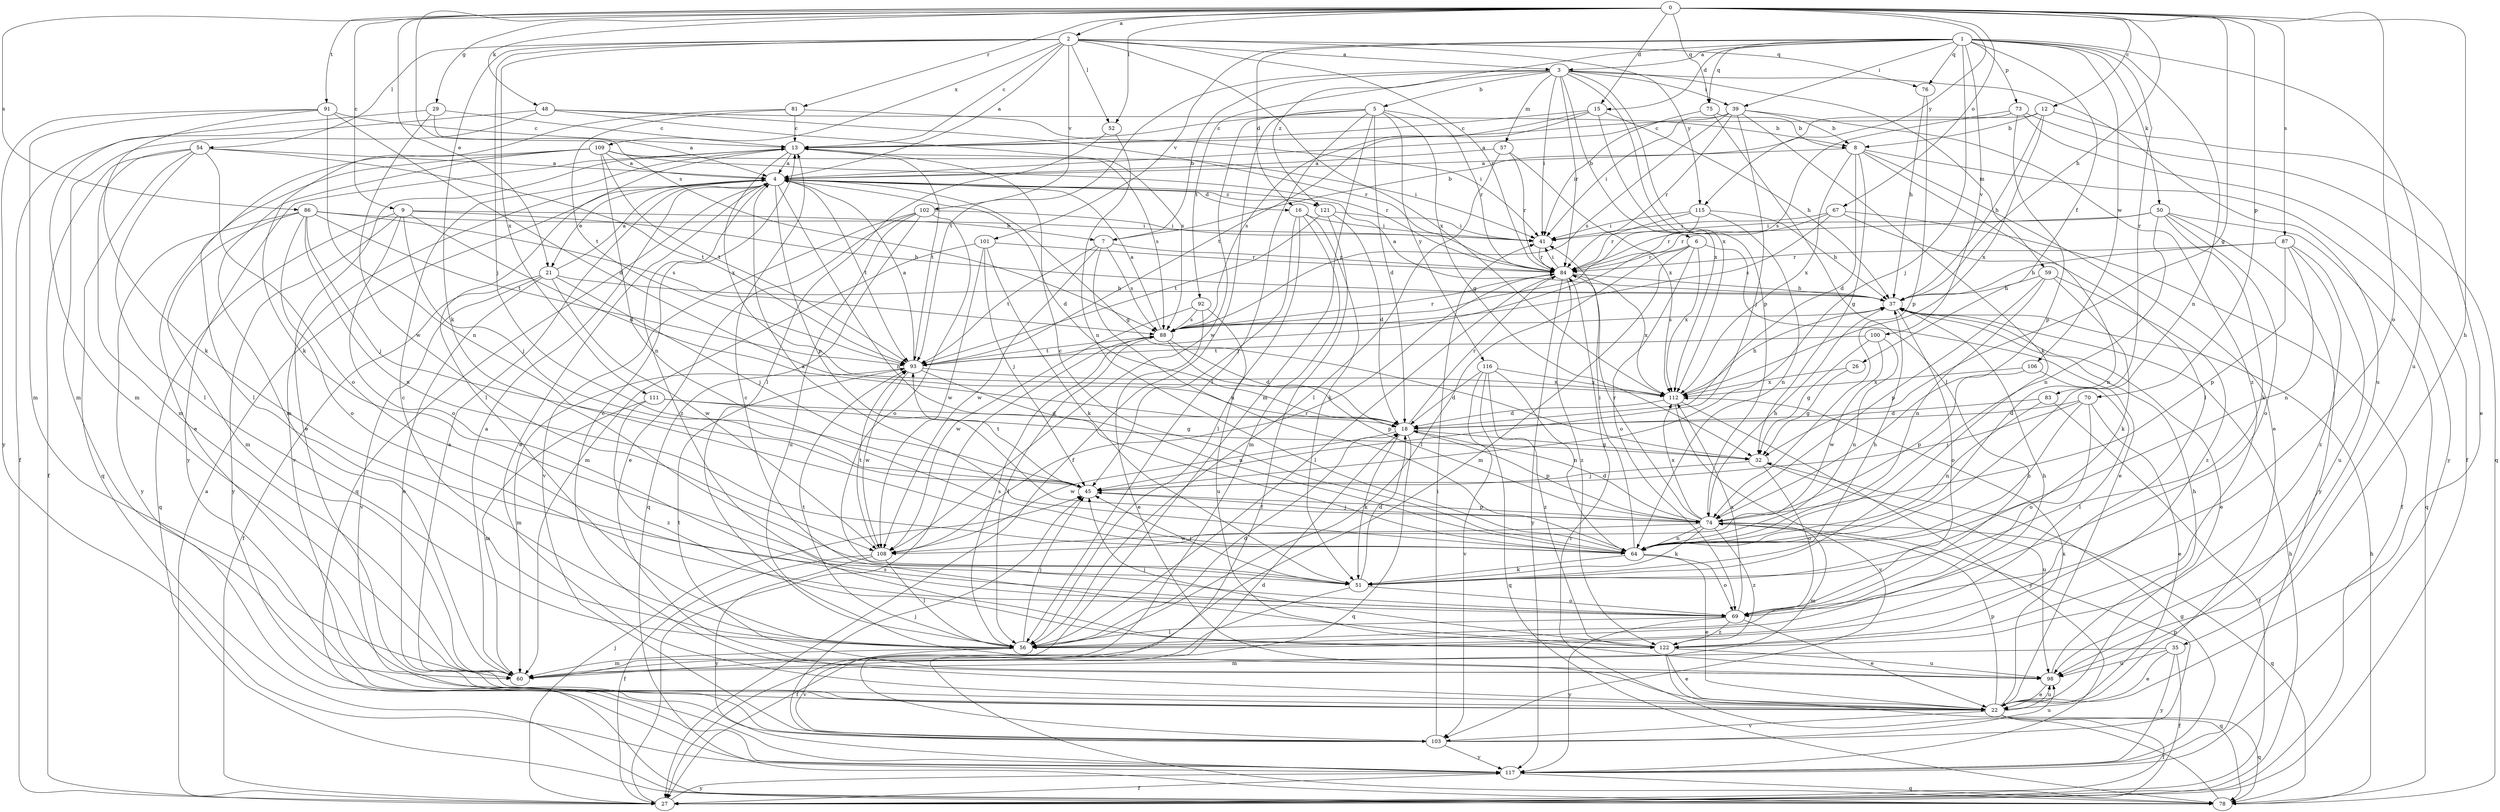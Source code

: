 strict digraph  {
0;
1;
2;
3;
4;
5;
6;
7;
8;
9;
12;
13;
15;
16;
18;
21;
22;
26;
27;
29;
32;
35;
37;
39;
41;
45;
48;
50;
51;
52;
54;
56;
57;
59;
60;
64;
67;
69;
70;
73;
74;
75;
76;
78;
81;
83;
84;
86;
87;
88;
91;
92;
93;
98;
100;
101;
102;
103;
106;
108;
109;
111;
112;
115;
116;
117;
121;
122;
0 -> 2  [label=a];
0 -> 9  [label=c];
0 -> 12  [label=c];
0 -> 15  [label=d];
0 -> 21  [label=e];
0 -> 29  [label=g];
0 -> 32  [label=g];
0 -> 35  [label=h];
0 -> 37  [label=h];
0 -> 48  [label=k];
0 -> 52  [label=l];
0 -> 67  [label=o];
0 -> 69  [label=o];
0 -> 70  [label=p];
0 -> 75  [label=q];
0 -> 81  [label=r];
0 -> 86  [label=s];
0 -> 87  [label=s];
0 -> 88  [label=s];
0 -> 91  [label=t];
0 -> 115  [label=y];
1 -> 3  [label=a];
1 -> 15  [label=d];
1 -> 16  [label=d];
1 -> 26  [label=f];
1 -> 39  [label=i];
1 -> 45  [label=j];
1 -> 50  [label=k];
1 -> 64  [label=n];
1 -> 73  [label=p];
1 -> 75  [label=q];
1 -> 76  [label=q];
1 -> 83  [label=r];
1 -> 98  [label=u];
1 -> 100  [label=v];
1 -> 101  [label=v];
1 -> 106  [label=w];
1 -> 121  [label=z];
2 -> 3  [label=a];
2 -> 4  [label=a];
2 -> 13  [label=c];
2 -> 45  [label=j];
2 -> 51  [label=k];
2 -> 52  [label=l];
2 -> 54  [label=l];
2 -> 76  [label=q];
2 -> 84  [label=r];
2 -> 102  [label=v];
2 -> 109  [label=x];
2 -> 111  [label=x];
2 -> 112  [label=x];
2 -> 115  [label=y];
3 -> 5  [label=b];
3 -> 6  [label=b];
3 -> 7  [label=b];
3 -> 39  [label=i];
3 -> 41  [label=i];
3 -> 57  [label=m];
3 -> 59  [label=m];
3 -> 74  [label=p];
3 -> 84  [label=r];
3 -> 92  [label=t];
3 -> 93  [label=t];
3 -> 98  [label=u];
3 -> 112  [label=x];
4 -> 16  [label=d];
4 -> 18  [label=d];
4 -> 21  [label=e];
4 -> 22  [label=e];
4 -> 32  [label=g];
4 -> 64  [label=n];
4 -> 74  [label=p];
4 -> 78  [label=q];
4 -> 93  [label=t];
4 -> 103  [label=v];
4 -> 121  [label=z];
4 -> 122  [label=z];
5 -> 13  [label=c];
5 -> 18  [label=d];
5 -> 27  [label=f];
5 -> 32  [label=g];
5 -> 56  [label=l];
5 -> 60  [label=m];
5 -> 84  [label=r];
5 -> 108  [label=w];
5 -> 116  [label=y];
6 -> 22  [label=e];
6 -> 56  [label=l];
6 -> 60  [label=m];
6 -> 69  [label=o];
6 -> 84  [label=r];
6 -> 112  [label=x];
7 -> 64  [label=n];
7 -> 84  [label=r];
7 -> 88  [label=s];
7 -> 93  [label=t];
7 -> 108  [label=w];
8 -> 4  [label=a];
8 -> 18  [label=d];
8 -> 22  [label=e];
8 -> 32  [label=g];
8 -> 56  [label=l];
8 -> 112  [label=x];
8 -> 117  [label=y];
9 -> 7  [label=b];
9 -> 18  [label=d];
9 -> 37  [label=h];
9 -> 45  [label=j];
9 -> 69  [label=o];
9 -> 78  [label=q];
9 -> 117  [label=y];
12 -> 7  [label=b];
12 -> 8  [label=b];
12 -> 22  [label=e];
12 -> 37  [label=h];
12 -> 112  [label=x];
13 -> 4  [label=a];
13 -> 22  [label=e];
13 -> 56  [label=l];
13 -> 88  [label=s];
13 -> 93  [label=t];
13 -> 112  [label=x];
13 -> 117  [label=y];
15 -> 13  [label=c];
15 -> 37  [label=h];
15 -> 88  [label=s];
15 -> 93  [label=t];
15 -> 112  [label=x];
16 -> 41  [label=i];
16 -> 45  [label=j];
16 -> 51  [label=k];
16 -> 56  [label=l];
16 -> 60  [label=m];
18 -> 32  [label=g];
18 -> 51  [label=k];
18 -> 74  [label=p];
18 -> 78  [label=q];
18 -> 84  [label=r];
18 -> 108  [label=w];
21 -> 4  [label=a];
21 -> 22  [label=e];
21 -> 27  [label=f];
21 -> 37  [label=h];
21 -> 45  [label=j];
21 -> 103  [label=v];
21 -> 108  [label=w];
22 -> 4  [label=a];
22 -> 27  [label=f];
22 -> 74  [label=p];
22 -> 78  [label=q];
22 -> 98  [label=u];
22 -> 103  [label=v];
22 -> 112  [label=x];
26 -> 32  [label=g];
26 -> 112  [label=x];
27 -> 4  [label=a];
27 -> 37  [label=h];
27 -> 45  [label=j];
27 -> 88  [label=s];
27 -> 117  [label=y];
29 -> 4  [label=a];
29 -> 13  [label=c];
29 -> 60  [label=m];
29 -> 108  [label=w];
32 -> 45  [label=j];
32 -> 69  [label=o];
32 -> 98  [label=u];
35 -> 22  [label=e];
35 -> 27  [label=f];
35 -> 60  [label=m];
35 -> 98  [label=u];
35 -> 117  [label=y];
37 -> 4  [label=a];
37 -> 22  [label=e];
37 -> 69  [label=o];
37 -> 88  [label=s];
39 -> 4  [label=a];
39 -> 8  [label=b];
39 -> 41  [label=i];
39 -> 45  [label=j];
39 -> 51  [label=k];
39 -> 84  [label=r];
39 -> 88  [label=s];
39 -> 122  [label=z];
41 -> 84  [label=r];
45 -> 74  [label=p];
45 -> 93  [label=t];
48 -> 8  [label=b];
48 -> 27  [label=f];
48 -> 60  [label=m];
48 -> 84  [label=r];
48 -> 88  [label=s];
50 -> 41  [label=i];
50 -> 51  [label=k];
50 -> 64  [label=n];
50 -> 69  [label=o];
50 -> 78  [label=q];
50 -> 84  [label=r];
50 -> 117  [label=y];
51 -> 18  [label=d];
51 -> 27  [label=f];
51 -> 37  [label=h];
51 -> 45  [label=j];
51 -> 69  [label=o];
52 -> 56  [label=l];
52 -> 64  [label=n];
54 -> 4  [label=a];
54 -> 27  [label=f];
54 -> 56  [label=l];
54 -> 60  [label=m];
54 -> 69  [label=o];
54 -> 78  [label=q];
54 -> 93  [label=t];
56 -> 13  [label=c];
56 -> 18  [label=d];
56 -> 37  [label=h];
56 -> 45  [label=j];
56 -> 60  [label=m];
56 -> 88  [label=s];
56 -> 93  [label=t];
56 -> 103  [label=v];
57 -> 4  [label=a];
57 -> 56  [label=l];
57 -> 84  [label=r];
57 -> 112  [label=x];
59 -> 37  [label=h];
59 -> 51  [label=k];
59 -> 64  [label=n];
59 -> 74  [label=p];
59 -> 122  [label=z];
60 -> 4  [label=a];
64 -> 4  [label=a];
64 -> 13  [label=c];
64 -> 22  [label=e];
64 -> 41  [label=i];
64 -> 51  [label=k];
64 -> 69  [label=o];
67 -> 27  [label=f];
67 -> 41  [label=i];
67 -> 64  [label=n];
67 -> 84  [label=r];
67 -> 88  [label=s];
69 -> 22  [label=e];
69 -> 56  [label=l];
69 -> 112  [label=x];
69 -> 117  [label=y];
69 -> 122  [label=z];
70 -> 18  [label=d];
70 -> 22  [label=e];
70 -> 45  [label=j];
70 -> 64  [label=n];
70 -> 69  [label=o];
73 -> 13  [label=c];
73 -> 27  [label=f];
73 -> 74  [label=p];
73 -> 78  [label=q];
73 -> 88  [label=s];
74 -> 18  [label=d];
74 -> 37  [label=h];
74 -> 45  [label=j];
74 -> 51  [label=k];
74 -> 60  [label=m];
74 -> 64  [label=n];
74 -> 78  [label=q];
74 -> 84  [label=r];
74 -> 108  [label=w];
74 -> 112  [label=x];
74 -> 122  [label=z];
75 -> 8  [label=b];
75 -> 41  [label=i];
75 -> 56  [label=l];
76 -> 37  [label=h];
76 -> 74  [label=p];
78 -> 37  [label=h];
78 -> 84  [label=r];
81 -> 13  [label=c];
81 -> 41  [label=i];
81 -> 51  [label=k];
81 -> 93  [label=t];
83 -> 18  [label=d];
83 -> 27  [label=f];
83 -> 64  [label=n];
84 -> 37  [label=h];
84 -> 41  [label=i];
84 -> 56  [label=l];
84 -> 112  [label=x];
84 -> 117  [label=y];
84 -> 122  [label=z];
86 -> 41  [label=i];
86 -> 45  [label=j];
86 -> 60  [label=m];
86 -> 64  [label=n];
86 -> 69  [label=o];
86 -> 88  [label=s];
86 -> 93  [label=t];
86 -> 117  [label=y];
87 -> 37  [label=h];
87 -> 64  [label=n];
87 -> 74  [label=p];
87 -> 84  [label=r];
87 -> 98  [label=u];
87 -> 122  [label=z];
88 -> 4  [label=a];
88 -> 18  [label=d];
88 -> 56  [label=l];
88 -> 74  [label=p];
88 -> 84  [label=r];
88 -> 93  [label=t];
91 -> 13  [label=c];
91 -> 18  [label=d];
91 -> 51  [label=k];
91 -> 60  [label=m];
91 -> 64  [label=n];
91 -> 117  [label=y];
92 -> 22  [label=e];
92 -> 88  [label=s];
92 -> 98  [label=u];
92 -> 108  [label=w];
93 -> 4  [label=a];
93 -> 60  [label=m];
93 -> 64  [label=n];
93 -> 108  [label=w];
93 -> 112  [label=x];
98 -> 13  [label=c];
98 -> 22  [label=e];
98 -> 37  [label=h];
98 -> 93  [label=t];
100 -> 32  [label=g];
100 -> 64  [label=n];
100 -> 93  [label=t];
100 -> 108  [label=w];
101 -> 45  [label=j];
101 -> 51  [label=k];
101 -> 60  [label=m];
101 -> 84  [label=r];
101 -> 108  [label=w];
102 -> 22  [label=e];
102 -> 41  [label=i];
102 -> 69  [label=o];
102 -> 78  [label=q];
102 -> 98  [label=u];
102 -> 103  [label=v];
103 -> 18  [label=d];
103 -> 41  [label=i];
103 -> 45  [label=j];
103 -> 74  [label=p];
103 -> 98  [label=u];
103 -> 117  [label=y];
106 -> 56  [label=l];
106 -> 74  [label=p];
106 -> 112  [label=x];
108 -> 27  [label=f];
108 -> 56  [label=l];
108 -> 84  [label=r];
108 -> 93  [label=t];
108 -> 117  [label=y];
109 -> 4  [label=a];
109 -> 22  [label=e];
109 -> 41  [label=i];
109 -> 56  [label=l];
109 -> 60  [label=m];
109 -> 64  [label=n];
109 -> 84  [label=r];
109 -> 93  [label=t];
111 -> 18  [label=d];
111 -> 32  [label=g];
111 -> 60  [label=m];
111 -> 122  [label=z];
112 -> 18  [label=d];
112 -> 37  [label=h];
112 -> 103  [label=v];
112 -> 117  [label=y];
115 -> 37  [label=h];
115 -> 41  [label=i];
115 -> 64  [label=n];
115 -> 84  [label=r];
115 -> 93  [label=t];
116 -> 18  [label=d];
116 -> 64  [label=n];
116 -> 78  [label=q];
116 -> 103  [label=v];
116 -> 112  [label=x];
116 -> 122  [label=z];
117 -> 27  [label=f];
117 -> 32  [label=g];
117 -> 78  [label=q];
121 -> 18  [label=d];
121 -> 27  [label=f];
121 -> 41  [label=i];
121 -> 93  [label=t];
122 -> 13  [label=c];
122 -> 22  [label=e];
122 -> 45  [label=j];
122 -> 78  [label=q];
122 -> 98  [label=u];
}
